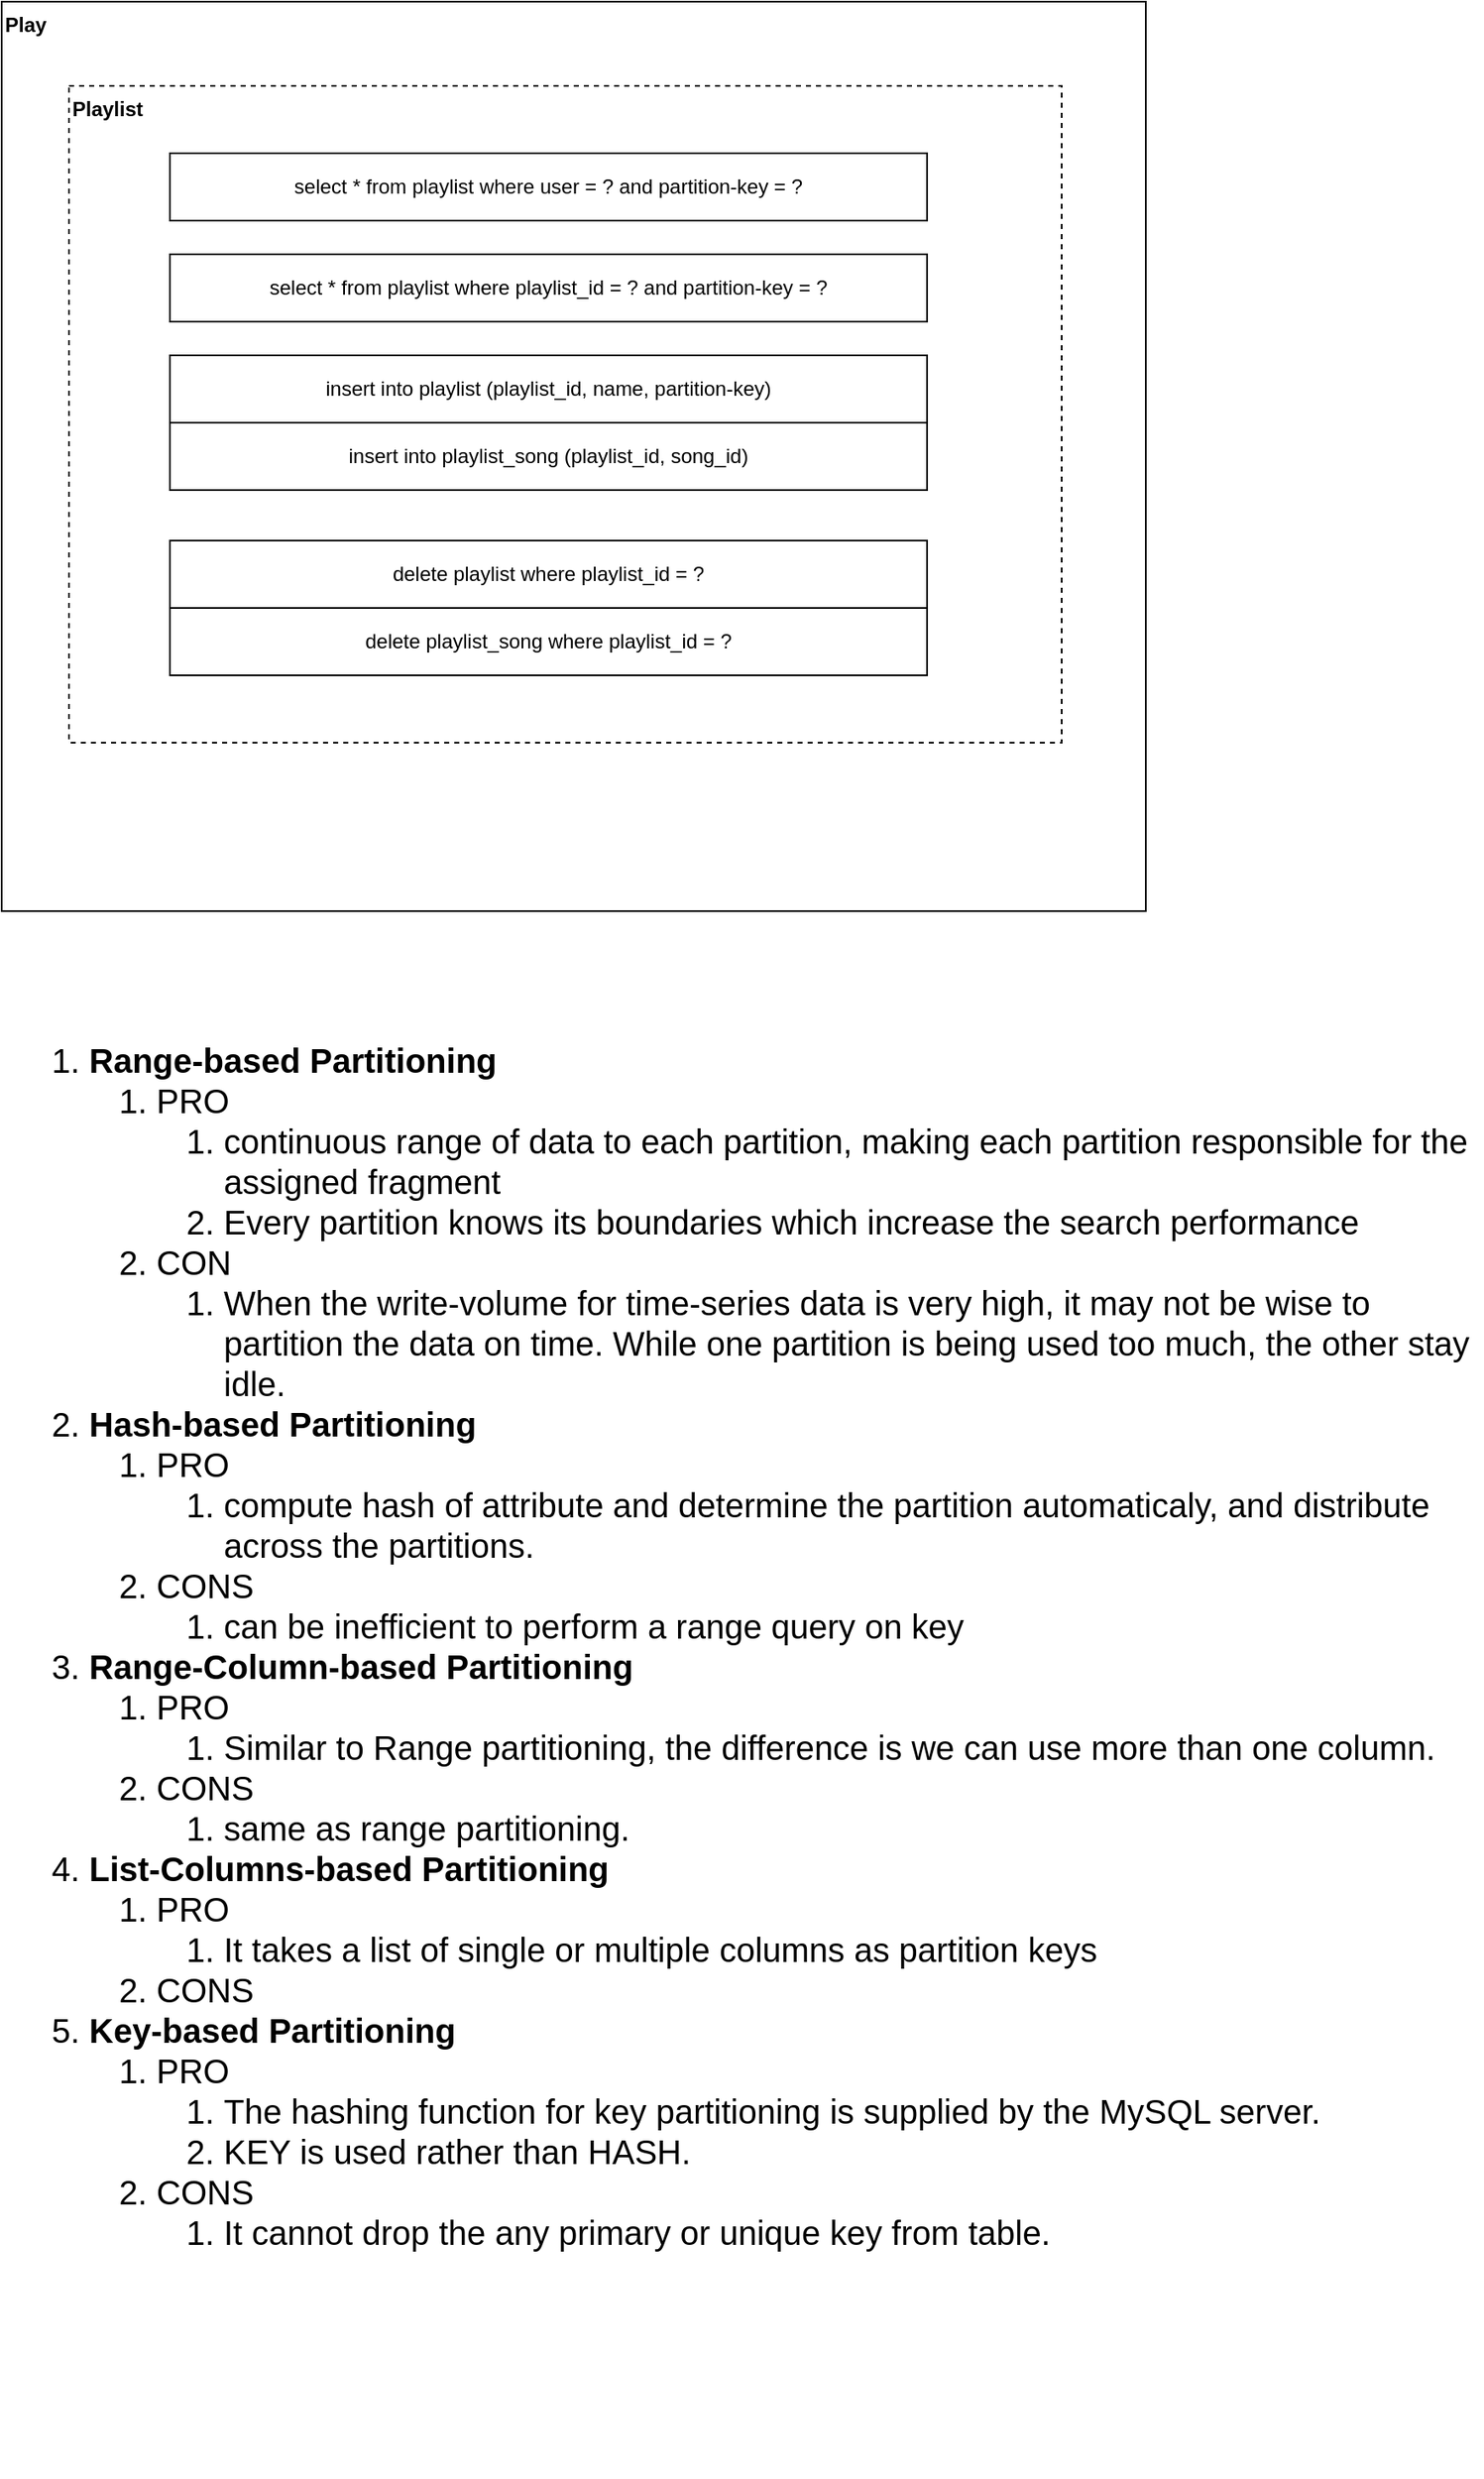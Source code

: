 <mxfile version="21.1.6" type="github">
  <diagram name="Page-1" id="c4acf3e9-155e-7222-9cf6-157b1a14988f">
    <mxGraphModel dx="1834" dy="1569" grid="1" gridSize="10" guides="1" tooltips="1" connect="1" arrows="1" fold="1" page="0" pageScale="1" pageWidth="850" pageHeight="1100" background="none" math="0" shadow="0">
      <root>
        <mxCell id="0" />
        <mxCell id="1" parent="0" />
        <mxCell id="J_87TDdWaZLhvV1NkpfK-1" value="Play" style="rounded=0;whiteSpace=wrap;html=1;align=left;verticalAlign=top;fontStyle=1" parent="1" vertex="1">
          <mxGeometry x="-10" y="-800" width="680" height="540" as="geometry" />
        </mxCell>
        <mxCell id="NxVjPYoNFYyn3bsQmdru-5" value="Playlist" style="rounded=0;whiteSpace=wrap;html=1;align=left;verticalAlign=top;dashed=1;fontStyle=1" parent="1" vertex="1">
          <mxGeometry x="30" y="-750" width="590" height="390" as="geometry" />
        </mxCell>
        <mxCell id="NxVjPYoNFYyn3bsQmdru-6" value="select * from playlist where user = ? and partition-key = ?" style="rounded=0;whiteSpace=wrap;html=1;" parent="1" vertex="1">
          <mxGeometry x="90" y="-710" width="450" height="40" as="geometry" />
        </mxCell>
        <mxCell id="NxVjPYoNFYyn3bsQmdru-7" value="select * from playlist where playlist_id = ? and partition-key = ?" style="rounded=0;whiteSpace=wrap;html=1;" parent="1" vertex="1">
          <mxGeometry x="90" y="-650" width="450" height="40" as="geometry" />
        </mxCell>
        <mxCell id="sFGH5UeLvlSR75vzRJCh-1" value="insert into playlist (playlist_id, name, partition-key)" style="rounded=0;whiteSpace=wrap;html=1;" parent="1" vertex="1">
          <mxGeometry x="90" y="-590" width="450" height="40" as="geometry" />
        </mxCell>
        <mxCell id="sFGH5UeLvlSR75vzRJCh-2" value="delete playlist where playlist_id = ?" style="rounded=0;whiteSpace=wrap;html=1;" parent="1" vertex="1">
          <mxGeometry x="90" y="-480" width="450" height="40" as="geometry" />
        </mxCell>
        <mxCell id="sFGH5UeLvlSR75vzRJCh-3" value="insert into playlist_song (playlist_id, song_id)" style="rounded=0;whiteSpace=wrap;html=1;" parent="1" vertex="1">
          <mxGeometry x="90" y="-550" width="450" height="40" as="geometry" />
        </mxCell>
        <mxCell id="sFGH5UeLvlSR75vzRJCh-4" value="delete playlist_song where playlist_id = ?" style="rounded=0;whiteSpace=wrap;html=1;" parent="1" vertex="1">
          <mxGeometry x="90" y="-440" width="450" height="40" as="geometry" />
        </mxCell>
        <mxCell id="Yj5QapoX9JcFzfpiWEdy-1" value="&lt;ol style=&quot;font-size: 20px;&quot;&gt;&lt;li style=&quot;font-size: 20px;&quot;&gt;&lt;b&gt;Range-based Partitioning&lt;/b&gt;&lt;/li&gt;&lt;ol style=&quot;font-size: 20px;&quot;&gt;&lt;li style=&quot;font-size: 20px;&quot;&gt;PRO&lt;/li&gt;&lt;ol style=&quot;font-size: 20px;&quot;&gt;&lt;li style=&quot;font-size: 20px;&quot;&gt;continuous range of data to each partition, making each partition responsible for the assigned fragment&lt;/li&gt;&lt;li style=&quot;font-size: 20px;&quot;&gt;Every partition knows its boundaries which increase the search performance&lt;/li&gt;&lt;/ol&gt;&lt;li style=&quot;font-size: 20px;&quot;&gt;CON&lt;/li&gt;&lt;ol style=&quot;font-size: 20px;&quot;&gt;&lt;li style=&quot;font-size: 20px;&quot;&gt;When the write-volume for time-series data is very high, it may not be wise to partition the data on time. While one partition is being used too much, the other stay idle.&lt;br style=&quot;font-size: 20px;&quot;&gt;&lt;/li&gt;&lt;/ol&gt;&lt;/ol&gt;&lt;li style=&quot;font-size: 20px;&quot;&gt;&lt;b&gt;Hash-based Partitioning &lt;/b&gt;&lt;br style=&quot;font-size: 20px;&quot;&gt;&lt;/li&gt;&lt;ol style=&quot;font-size: 20px;&quot;&gt;&lt;li style=&quot;font-size: 20px;&quot;&gt;PRO&lt;/li&gt;&lt;ol style=&quot;font-size: 20px;&quot;&gt;&lt;li style=&quot;font-size: 20px;&quot;&gt;compute hash of attribute and determine the partition automaticaly, and distribute across the partitions.&lt;br style=&quot;font-size: 20px;&quot;&gt;&lt;/li&gt;&lt;/ol&gt;&lt;li style=&quot;font-size: 20px;&quot;&gt;CONS&lt;/li&gt;&lt;ol style=&quot;font-size: 20px;&quot;&gt;&lt;li style=&quot;font-size: 20px;&quot;&gt;can be inefficient to perform a range query on key&lt;/li&gt;&lt;/ol&gt;&lt;/ol&gt;&lt;li style=&quot;font-size: 20px;&quot;&gt;&lt;b&gt;Range-Column-based Partitioning&lt;/b&gt;&lt;/li&gt;&lt;ol style=&quot;font-size: 20px;&quot;&gt;&lt;li style=&quot;font-size: 20px;&quot;&gt;PRO&lt;/li&gt;&lt;ol style=&quot;font-size: 20px;&quot;&gt;&lt;li style=&quot;font-size: 20px;&quot;&gt;Similar to Range partitioning, the difference is we can use more than one column.&lt;/li&gt;&lt;/ol&gt;&lt;li style=&quot;font-size: 20px;&quot;&gt;CONS&lt;/li&gt;&lt;ol&gt;&lt;li style=&quot;font-size: 20px;&quot;&gt;same as range partitioning.&lt;/li&gt;&lt;/ol&gt;&lt;/ol&gt;&lt;li style=&quot;font-size: 20px;&quot;&gt;&lt;b&gt;List-Columns-based Partitioning&lt;/b&gt;&lt;/li&gt;&lt;ol&gt;&lt;li style=&quot;font-size: 20px;&quot;&gt;PRO&lt;/li&gt;&lt;ol&gt;&lt;li style=&quot;font-size: 20px;&quot;&gt;It takes a list of single or multiple columns as partition keys&lt;br&gt;&lt;/li&gt;&lt;/ol&gt;&lt;li style=&quot;font-size: 20px;&quot;&gt;CONS&lt;/li&gt;&lt;/ol&gt;&lt;li style=&quot;font-size: 20px;&quot;&gt;&lt;b&gt;Key-based Partitioning&lt;/b&gt;&lt;/li&gt;&lt;ol&gt;&lt;li style=&quot;font-size: 20px;&quot;&gt;PRO&lt;/li&gt;&lt;ol&gt;&lt;li style=&quot;font-size: 20px;&quot;&gt;The hashing function for key partitioning is supplied by the MySQL server.&lt;/li&gt;&lt;li style=&quot;font-size: 20px;&quot;&gt;KEY is used rather than HASH.&lt;br&gt;&lt;/li&gt;&lt;/ol&gt;&lt;li style=&quot;font-size: 20px;&quot;&gt;CONS&lt;/li&gt;&lt;ol&gt;&lt;li style=&quot;font-size: 20px;&quot;&gt;It cannot drop the any primary or unique key from table.&lt;br&gt;&lt;/li&gt;&lt;/ol&gt;&lt;/ol&gt;&lt;/ol&gt;&lt;div&gt;&lt;br&gt;&lt;/div&gt;&lt;div&gt;&lt;br&gt;&lt;/div&gt;" style="text;html=1;strokeColor=none;fillColor=none;align=left;verticalAlign=top;whiteSpace=wrap;rounded=0;fontSize=20;" parent="1" vertex="1">
          <mxGeometry y="-210" width="870" height="880" as="geometry" />
        </mxCell>
      </root>
    </mxGraphModel>
  </diagram>
</mxfile>
